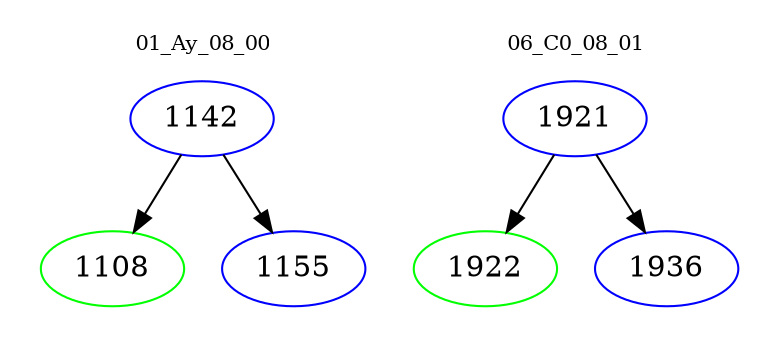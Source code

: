 digraph{
subgraph cluster_0 {
color = white
label = "01_Ay_08_00";
fontsize=10;
T0_1142 [label="1142", color="blue"]
T0_1142 -> T0_1108 [color="black"]
T0_1108 [label="1108", color="green"]
T0_1142 -> T0_1155 [color="black"]
T0_1155 [label="1155", color="blue"]
}
subgraph cluster_1 {
color = white
label = "06_C0_08_01";
fontsize=10;
T1_1921 [label="1921", color="blue"]
T1_1921 -> T1_1922 [color="black"]
T1_1922 [label="1922", color="green"]
T1_1921 -> T1_1936 [color="black"]
T1_1936 [label="1936", color="blue"]
}
}
